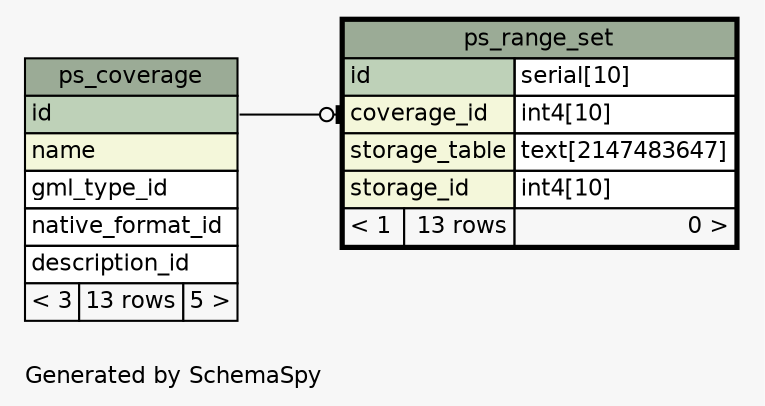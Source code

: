 // dot 2.26.3 on Linux 3.2.0-65-generic
// SchemaSpy rev 590
digraph "oneDegreeRelationshipsDiagram" {
  graph [
    rankdir="RL"
    bgcolor="#f7f7f7"
    label="\nGenerated by SchemaSpy"
    labeljust="l"
    nodesep="0.18"
    ranksep="0.46"
    fontname="Helvetica"
    fontsize="11"
  ];
  node [
    fontname="Helvetica"
    fontsize="11"
    shape="plaintext"
  ];
  edge [
    arrowsize="0.8"
  ];
  "ps_range_set":"coverage_id":w -> "ps_coverage":"id":e [arrowhead=none dir=back arrowtail=teeodot];
  "ps_coverage" [
    label=<
    <TABLE BORDER="0" CELLBORDER="1" CELLSPACING="0" BGCOLOR="#ffffff">
      <TR><TD COLSPAN="3" BGCOLOR="#9bab96" ALIGN="CENTER">ps_coverage</TD></TR>
      <TR><TD PORT="id" COLSPAN="3" BGCOLOR="#bed1b8" ALIGN="LEFT">id</TD></TR>
      <TR><TD PORT="name" COLSPAN="3" BGCOLOR="#f4f7da" ALIGN="LEFT">name</TD></TR>
      <TR><TD PORT="gml_type_id" COLSPAN="3" ALIGN="LEFT">gml_type_id</TD></TR>
      <TR><TD PORT="native_format_id" COLSPAN="3" ALIGN="LEFT">native_format_id</TD></TR>
      <TR><TD PORT="description_id" COLSPAN="3" ALIGN="LEFT">description_id</TD></TR>
      <TR><TD ALIGN="LEFT" BGCOLOR="#f7f7f7">&lt; 3</TD><TD ALIGN="RIGHT" BGCOLOR="#f7f7f7">13 rows</TD><TD ALIGN="RIGHT" BGCOLOR="#f7f7f7">5 &gt;</TD></TR>
    </TABLE>>
    URL="ps_coverage.html"
    tooltip="ps_coverage"
  ];
  "ps_range_set" [
    label=<
    <TABLE BORDER="2" CELLBORDER="1" CELLSPACING="0" BGCOLOR="#ffffff">
      <TR><TD COLSPAN="3" BGCOLOR="#9bab96" ALIGN="CENTER">ps_range_set</TD></TR>
      <TR><TD PORT="id" COLSPAN="2" BGCOLOR="#bed1b8" ALIGN="LEFT">id</TD><TD PORT="id.type" ALIGN="LEFT">serial[10]</TD></TR>
      <TR><TD PORT="coverage_id" COLSPAN="2" BGCOLOR="#f4f7da" ALIGN="LEFT">coverage_id</TD><TD PORT="coverage_id.type" ALIGN="LEFT">int4[10]</TD></TR>
      <TR><TD PORT="storage_table" COLSPAN="2" BGCOLOR="#f4f7da" ALIGN="LEFT">storage_table</TD><TD PORT="storage_table.type" ALIGN="LEFT">text[2147483647]</TD></TR>
      <TR><TD PORT="storage_id" COLSPAN="2" BGCOLOR="#f4f7da" ALIGN="LEFT">storage_id</TD><TD PORT="storage_id.type" ALIGN="LEFT">int4[10]</TD></TR>
      <TR><TD ALIGN="LEFT" BGCOLOR="#f7f7f7">&lt; 1</TD><TD ALIGN="RIGHT" BGCOLOR="#f7f7f7">13 rows</TD><TD ALIGN="RIGHT" BGCOLOR="#f7f7f7">0 &gt;</TD></TR>
    </TABLE>>
    URL="ps_range_set.html"
    tooltip="ps_range_set"
  ];
}
